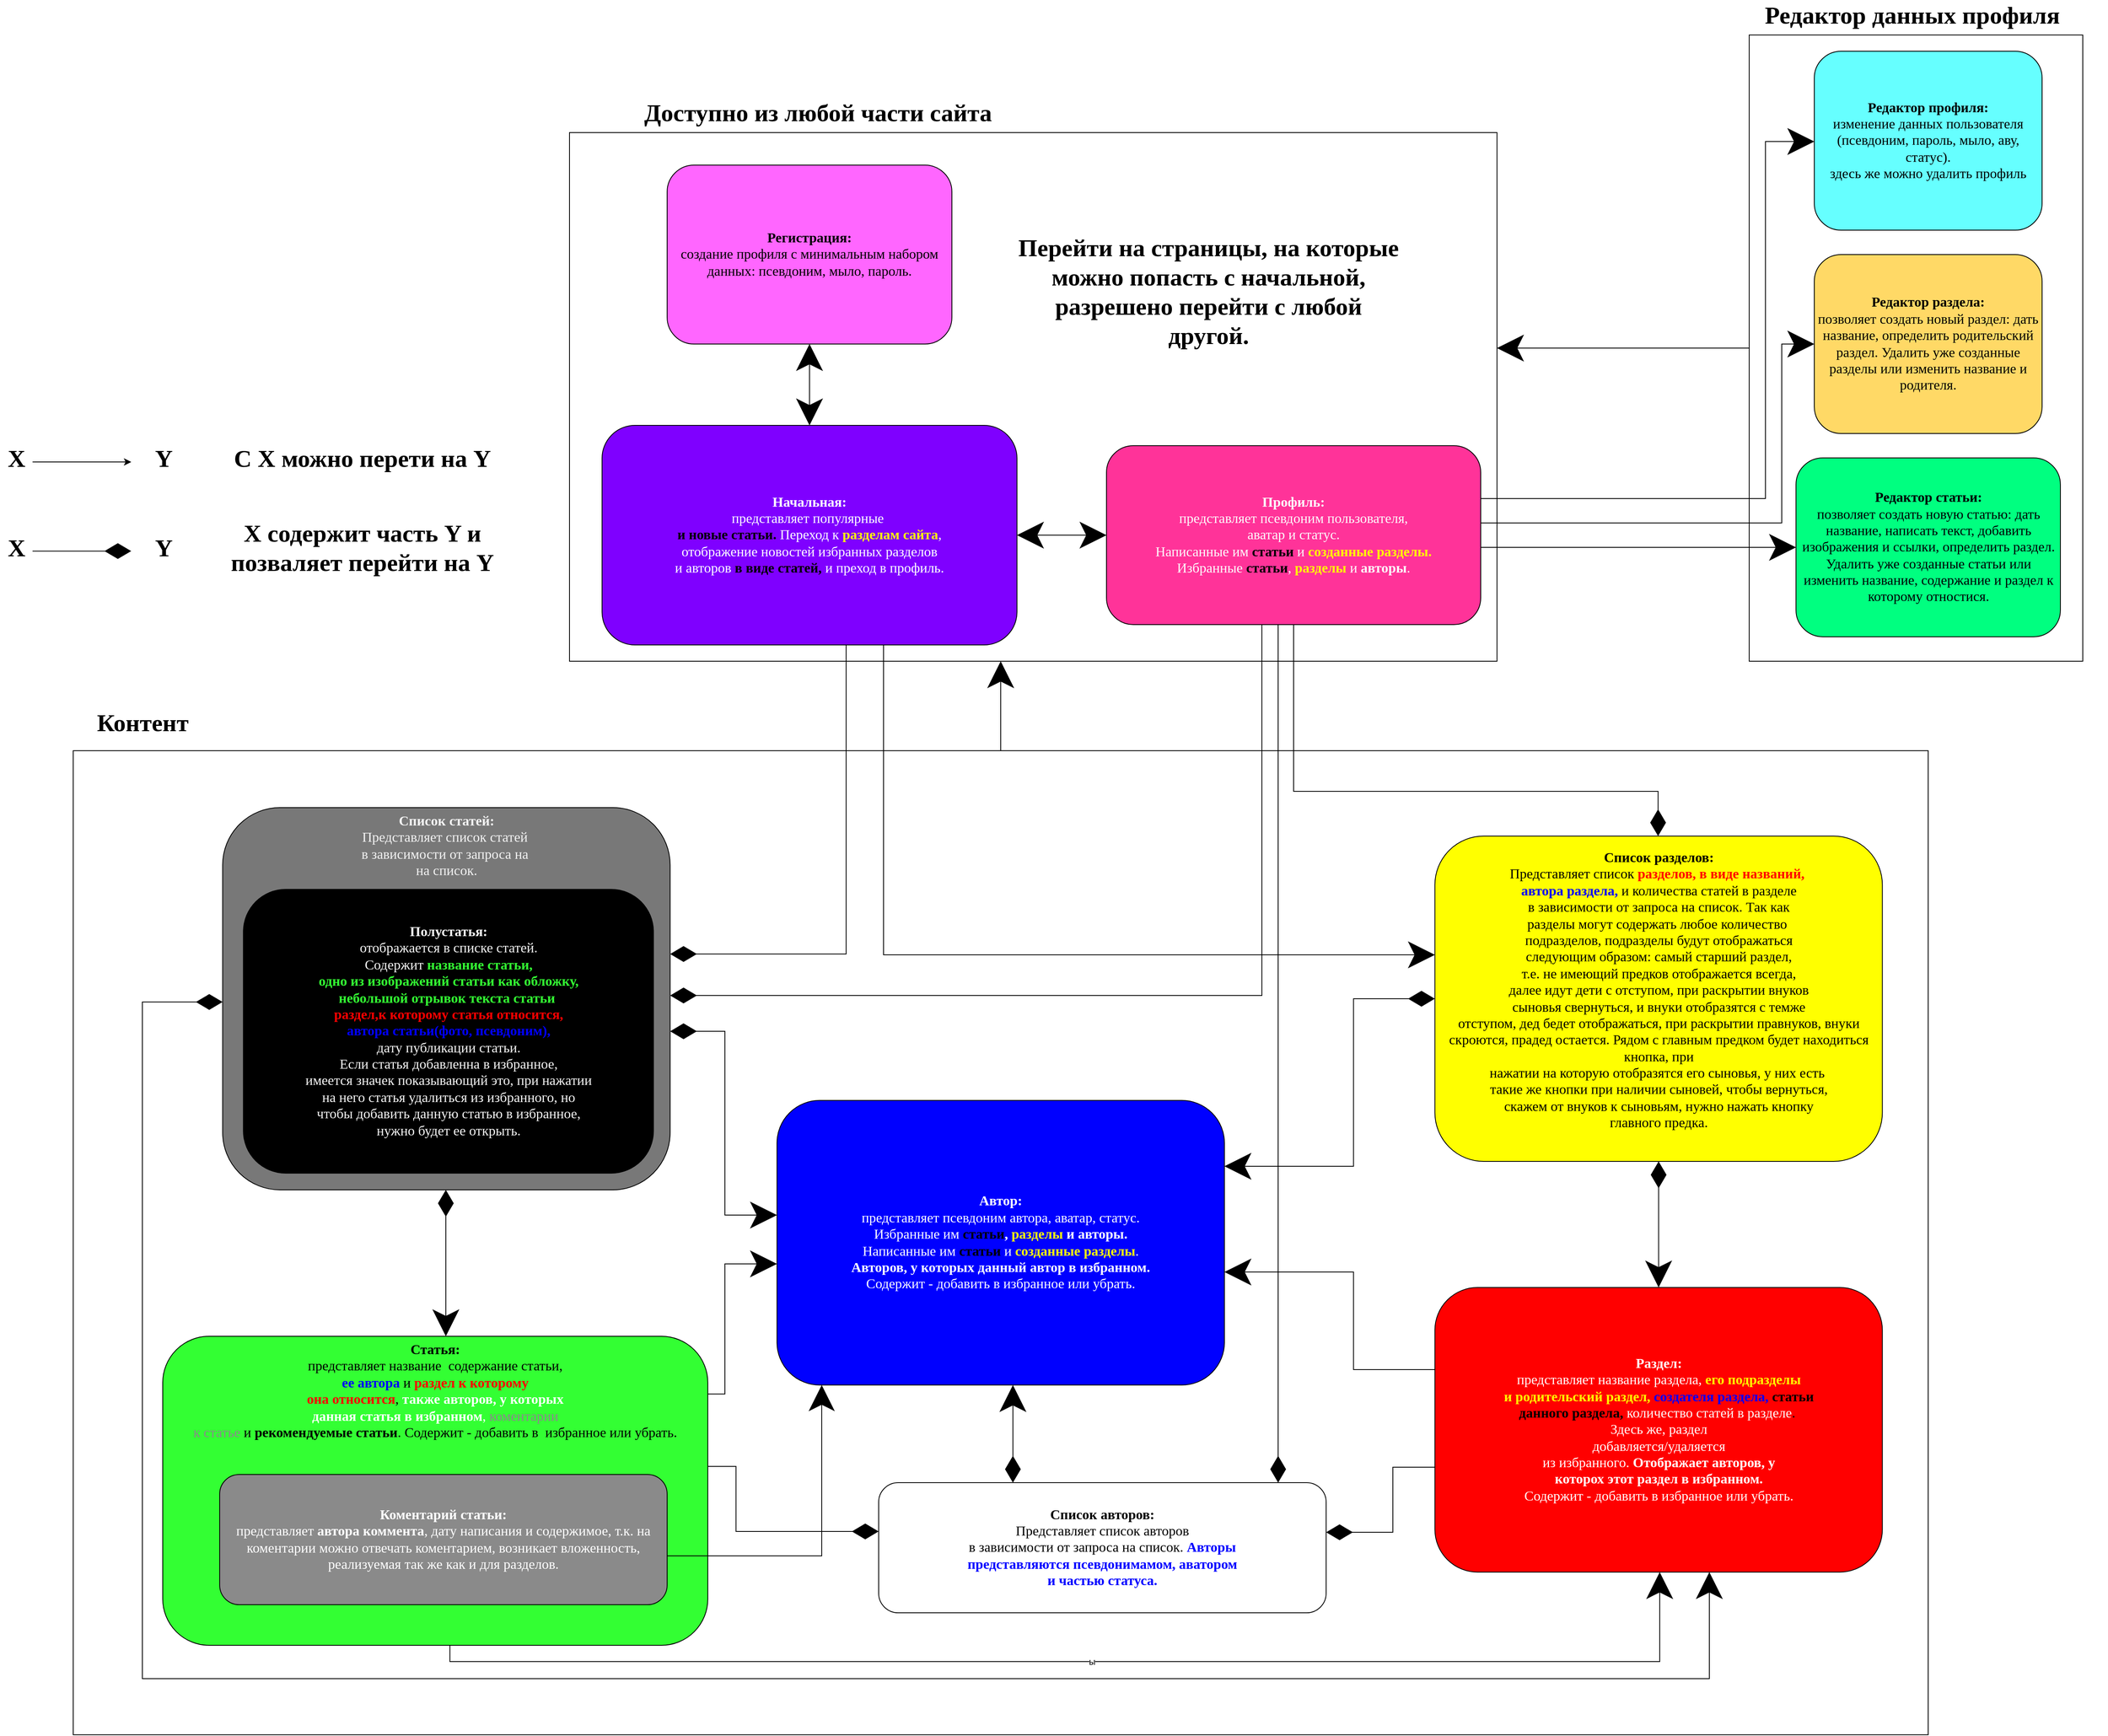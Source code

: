 <mxfile version="12.5.3" type="device"><diagram id="wG_tpY8O_DguVIn1kkBD" name="Page-1"><mxGraphModel dx="2727" dy="2433" grid="1" gridSize="10" guides="1" tooltips="1" connect="1" arrows="1" fold="1" page="1" pageScale="1" pageWidth="827" pageHeight="1169" math="0" shadow="0"><root><mxCell id="0"/><mxCell id="1" parent="0"/><mxCell id="JPevrZyY3c664q0i-Gw--48" style="edgeStyle=orthogonalEdgeStyle;rounded=0;orthogonalLoop=1;jettySize=auto;html=1;startArrow=classic;startFill=1;endArrow=classic;endFill=1;fontFamily=Verdana;fontSize=15;" parent="1" edge="1"><mxGeometry relative="1" as="geometry"><Array as="points"><mxPoint x="520" y="460"/><mxPoint x="520" y="460"/></Array><mxPoint x="520.571" y="760.0" as="sourcePoint"/></mxGeometry></mxCell><mxCell id="JPevrZyY3c664q0i-Gw--23" value="" style="rounded=0;whiteSpace=wrap;html=1;fillColor=none;" parent="1" vertex="1"><mxGeometry x="-90" y="140" width="2280" height="1210" as="geometry"/></mxCell><mxCell id="JPevrZyY3c664q0i-Gw--55" value="&lt;font face=&quot;Verdana&quot;&gt;&lt;span style=&quot;font-size: 17px&quot;&gt;&lt;b&gt;Редактор статьи:&lt;br&gt;&lt;/b&gt;&lt;/span&gt;&lt;/font&gt;&lt;span style=&quot;font-family: &amp;#34;verdana&amp;#34; ; font-size: 17px&quot;&gt;позволяет создать новую статью: дать название, написать текст, добавить изображения и ссылки, определить раздел. Удалить уже созданные статьи или изменить название, содержание и раздел к которому отностися.&lt;/span&gt;&lt;font face=&quot;Verdana&quot;&gt;&lt;span style=&quot;font-size: 17px&quot;&gt;&lt;br&gt;&lt;/span&gt;&lt;/font&gt;" style="rounded=1;whiteSpace=wrap;html=1;fillColor=#00FF80;strokeColor=#000000;align=center;" parent="1" vertex="1"><mxGeometry x="2027.5" y="-220.06" width="325" height="220" as="geometry"/></mxCell><mxCell id="JPevrZyY3c664q0i-Gw--56" value="&lt;font face=&quot;Verdana&quot;&gt;&lt;span style=&quot;font-size: 17px&quot;&gt;&lt;b&gt;Редактор раздела:&lt;br&gt;&lt;/b&gt;позволяет создать новый раздел: дать название, определить родительский раздел. Удалить уже созданные разделы или изменить название и родителя.&lt;br&gt;&lt;/span&gt;&lt;/font&gt;" style="rounded=1;whiteSpace=wrap;html=1;fillColor=#FFD966;strokeColor=#000000;align=center;gradientColor=none;" parent="1" vertex="1"><mxGeometry x="2050" y="-470" width="280" height="220" as="geometry"/></mxCell><mxCell id="JUhWJ-2ppcVAIWo0i9vZ-36" style="edgeStyle=orthogonalEdgeStyle;rounded=0;orthogonalLoop=1;jettySize=auto;html=1;startArrow=classic;startFill=1;endSize=30;startSize=30;" parent="1" source="JPevrZyY3c664q0i-Gw--70" target="JUhWJ-2ppcVAIWo0i9vZ-29" edge="1"><mxGeometry relative="1" as="geometry"/></mxCell><mxCell id="JPevrZyY3c664q0i-Gw--70" value="&lt;font face=&quot;Verdana&quot;&gt;&lt;span style=&quot;font-size: 17px&quot;&gt;&lt;b&gt;Регистрация:&lt;br&gt;&lt;/b&gt;создание профиля с минимальным набором данных: псевдоним, мыло, пароль.&lt;br&gt;&lt;/span&gt;&lt;/font&gt;" style="rounded=1;whiteSpace=wrap;html=1;fillColor=#FF66FF;strokeColor=#000000;align=center;" parent="1" vertex="1"><mxGeometry x="640" y="-580" width="350" height="220" as="geometry"/></mxCell><mxCell id="JUhWJ-2ppcVAIWo0i9vZ-2" value="&lt;div&gt;&lt;b style=&quot;font-size: 17px ; font-family: &amp;#34;verdana&amp;#34;&quot;&gt;&lt;font color=&quot;#f2f2f2&quot;&gt;Список статей:&lt;/font&gt;&lt;/b&gt;&lt;/div&gt;&lt;font color=&quot;#f2f2f2&quot;&gt;&lt;span style=&quot;font-size: 17px&quot;&gt;&lt;div&gt;&lt;span style=&quot;font-family: &amp;#34;verdana&amp;#34;&quot;&gt;Представляет список статей&amp;nbsp;&lt;/span&gt;&lt;/div&gt;&lt;/span&gt;&lt;span style=&quot;font-family: &amp;#34;verdana&amp;#34; ; font-size: 17px&quot;&gt;&lt;div&gt;&lt;span&gt;в зависимости от запроса на&amp;nbsp;&lt;/span&gt;&lt;/div&gt;&lt;div&gt;&lt;span&gt;на список.&lt;/span&gt;&lt;/div&gt;&lt;/span&gt;&lt;span style=&quot;font-family: monospace ; font-size: 0px ; white-space: nowrap&quot;&gt;&lt;div&gt;%3CmxGraphModel%3E%3Croot%3E%3CmxCell%20id%3D%220%22%2F%3E%3CmxCell%20id%3D%221%22%20parent%3D%220%22%2F%3E%3CmxCell%20id%3D%222%22%20value%3D%22%22%20style%3D%22endArrow%3Dclassic%3BstartArrow%3Dclassic%3Bhtml%3D1%3BfontFamily%3DVerdana%3BfontSize%3D15%3BexitX%3D0.9%3BexitY%3D-0.003%3BexitDx%3D0%3BexitDy%3D0%3BentryX%3D0.031%3BentryY%3D0.965%3BentryDx%3D0%3BentryDy%3D0%3BentryPerimeter%3D0%3BexitPerimeter%3D0%3B%22%20edge%3D%221%22%20parent%3D%221%22%3E%3CmxGeometry%20width%3D%2250%22%20height%3D%2250%22%20relative%3D%221%22%20as%3D%22geometry%22%3E%3CmxPoint%20x%3D%22-68.0%22%20y%3D%22519.34%22%20as%3D%22sourcePoint%22%2F%3E%3CmxPoint%20x%3D%228.68%22%20y%3D%22412.3%22%20as%3D%22targetPoint%22%2F%3E%3C%2FmxGeometry%3E%3C%2FmxCell%3E%3C%2Froot%3E%3C%2FmxGraphModel%3E&lt;/div&gt;&lt;/span&gt;&lt;/font&gt;" style="rounded=1;whiteSpace=wrap;html=1;fillColor=#787878;strokeColor=#000000;align=center;verticalAlign=top;" parent="1" vertex="1"><mxGeometry x="93.67" y="210" width="550" height="470" as="geometry"/></mxCell><mxCell id="JUhWJ-2ppcVAIWo0i9vZ-28" style="edgeStyle=orthogonalEdgeStyle;rounded=0;orthogonalLoop=1;jettySize=auto;html=1;startArrow=diamondThin;startFill=1;endSize=30;startSize=30;" parent="1" source="JUhWJ-2ppcVAIWo0i9vZ-2" target="JUhWJ-2ppcVAIWo0i9vZ-8" edge="1"><mxGeometry relative="1" as="geometry"><Array as="points"><mxPoint x="-5" y="449"/><mxPoint x="-5" y="1281"/><mxPoint x="1921" y="1281"/></Array><mxPoint x="70" y="449" as="sourcePoint"/></mxGeometry></mxCell><mxCell id="JUhWJ-2ppcVAIWo0i9vZ-3" value="&lt;font style=&quot;font-size: 17px&quot;&gt;&lt;font face=&quot;Verdana&quot;&gt;&lt;font color=&quot;#f5f5f5&quot;&gt;&lt;font style=&quot;font-size: 17px&quot;&gt;&lt;b&gt;Полустатья:&lt;/b&gt;&lt;/font&gt; &lt;br&gt;отображается в списке статей.&lt;br&gt;Содержит&lt;/font&gt; &lt;b&gt;&lt;font color=&quot;#33ff33&quot;&gt;название статьи, &lt;br&gt;одно из изображений статьи&amp;nbsp;как обложку, &lt;br&gt;небольшой отрывок текста статьи&lt;/font&gt;&lt;/b&gt;,&lt;br&gt;&lt;b&gt;&lt;font color=&quot;#ff0000&quot;&gt;раздел,к которому статья относится,&lt;/font&gt;&lt;/b&gt; &lt;br&gt;&lt;b&gt;&lt;font color=&quot;#0000ff&quot;&gt;автора статьи(фото, псевдоним),&lt;/font&gt;&lt;/b&gt; &lt;br&gt;&lt;font color=&quot;#f5f5f5&quot;&gt;дату публикации статьи.&lt;br&gt;Если статья добавленна в избранное,&lt;br&gt;имеется значек показывающий это, при нажатии &lt;br&gt;на него статья удалиться из избранного, но &lt;br&gt;чтобы добавить данную статью в избранное,&lt;br&gt;нужно будет ее открыть.&lt;/font&gt;&lt;/font&gt;&lt;br&gt;&lt;/font&gt;" style="rounded=1;whiteSpace=wrap;html=1;fillColor=#000000;strokeColor=none;" parent="1" vertex="1"><mxGeometry x="118.67" y="310" width="505" height="350" as="geometry"/></mxCell><mxCell id="JUhWJ-2ppcVAIWo0i9vZ-21" style="edgeStyle=orthogonalEdgeStyle;rounded=0;orthogonalLoop=1;jettySize=auto;html=1;startArrow=none;startFill=0;endArrow=classic;endFill=1;endSize=30;startSize=30;" parent="1" source="JUhWJ-2ppcVAIWo0i9vZ-4" target="JUhWJ-2ppcVAIWo0i9vZ-13" edge="1"><mxGeometry relative="1" as="geometry"><Array as="points"><mxPoint x="711" y="931"/><mxPoint x="711" y="771"/></Array></mxGeometry></mxCell><mxCell id="JUhWJ-2ppcVAIWo0i9vZ-22" style="edgeStyle=orthogonalEdgeStyle;rounded=0;orthogonalLoop=1;jettySize=auto;html=1;startArrow=classic;startFill=1;endArrow=diamondThin;endFill=1;endSize=30;startSize=30;" parent="1" source="JUhWJ-2ppcVAIWo0i9vZ-4" target="JUhWJ-2ppcVAIWo0i9vZ-2" edge="1"><mxGeometry relative="1" as="geometry"><Array as="points"><mxPoint x="368" y="760"/><mxPoint x="368" y="760"/></Array><mxPoint x="370" y="700" as="targetPoint"/></mxGeometry></mxCell><mxCell id="JUhWJ-2ppcVAIWo0i9vZ-23" value="ы" style="edgeStyle=orthogonalEdgeStyle;rounded=0;orthogonalLoop=1;jettySize=auto;html=1;startArrow=none;startFill=0;endSize=30;startSize=30;" parent="1" source="JUhWJ-2ppcVAIWo0i9vZ-4" target="JUhWJ-2ppcVAIWo0i9vZ-8" edge="1"><mxGeometry relative="1" as="geometry"><Array as="points"><mxPoint x="373" y="1260"/><mxPoint x="1860" y="1260"/></Array></mxGeometry></mxCell><mxCell id="JUhWJ-2ppcVAIWo0i9vZ-27" style="edgeStyle=orthogonalEdgeStyle;rounded=0;orthogonalLoop=1;jettySize=auto;html=1;startArrow=none;startFill=0;endSize=30;startSize=30;endArrow=diamondThin;endFill=1;" parent="1" source="JUhWJ-2ppcVAIWo0i9vZ-4" target="JUhWJ-2ppcVAIWo0i9vZ-12" edge="1"><mxGeometry relative="1" as="geometry"><Array as="points"><mxPoint x="724.67" y="1020"/><mxPoint x="724.67" y="1100"/></Array></mxGeometry></mxCell><mxCell id="JUhWJ-2ppcVAIWo0i9vZ-4" value="&lt;font face=&quot;Verdana&quot;&gt;&lt;span style=&quot;font-size: 17px&quot;&gt;&lt;b&gt;Статья:&lt;br&gt;&lt;/b&gt;представляет название&amp;nbsp; содержание статьи, &lt;br&gt;&lt;b&gt;&lt;font color=&quot;#0000ff&quot;&gt;ее автора&lt;/font&gt;&lt;/b&gt; и &lt;font color=&quot;#ff0000&quot;&gt;&lt;b&gt;раздел к которому &lt;/b&gt;&lt;/font&gt;&lt;br&gt;&lt;b&gt;&lt;font color=&quot;#ff0000&quot;&gt;она относится&lt;/font&gt;&lt;/b&gt;, &lt;font color=&quot;#ffffff&quot;&gt;&lt;b&gt;также авторов, у которых &lt;br&gt;данная статья в избранном&lt;/b&gt;,&lt;/font&gt; &lt;font color=&quot;#8a8a8a&quot;&gt;коментарии &lt;br&gt;к статье&lt;/font&gt; и &lt;b&gt;рекомендуемые статьи&lt;/b&gt;.&amp;nbsp;&lt;/span&gt;&lt;/font&gt;&lt;span style=&quot;font-family: &amp;#34;verdana&amp;#34; ; font-size: 17px&quot;&gt;Содержит - добавить в&amp;nbsp;&amp;nbsp;&lt;/span&gt;&lt;span style=&quot;font-family: &amp;#34;verdana&amp;#34; ; font-size: 17px&quot;&gt;избранное или убрать.&lt;/span&gt;&lt;font face=&quot;Verdana&quot;&gt;&lt;span style=&quot;font-size: 17px&quot;&gt;&lt;br&gt;&lt;/span&gt;&lt;/font&gt;" style="rounded=1;whiteSpace=wrap;html=1;fillColor=#33FF33;strokeColor=#000000;align=center;verticalAlign=top;" parent="1" vertex="1"><mxGeometry x="20" y="860" width="670" height="380" as="geometry"/></mxCell><mxCell id="JUhWJ-2ppcVAIWo0i9vZ-24" style="edgeStyle=orthogonalEdgeStyle;rounded=0;orthogonalLoop=1;jettySize=auto;html=1;startArrow=diamondThin;startFill=1;endSize=30;startSize=30;" parent="1" source="JUhWJ-2ppcVAIWo0i9vZ-7" target="JUhWJ-2ppcVAIWo0i9vZ-8" edge="1"><mxGeometry relative="1" as="geometry"/></mxCell><mxCell id="JUhWJ-2ppcVAIWo0i9vZ-7" value="&lt;div&gt;&lt;b style=&quot;font-size: 17px ; font-family: &amp;#34;verdana&amp;#34;&quot;&gt;Список разделов:&lt;/b&gt;&lt;/div&gt;&lt;span style=&quot;font-size: 17px&quot;&gt;&lt;div&gt;&lt;span style=&quot;font-family: &amp;#34;verdana&amp;#34;&quot;&gt;Представляет список &lt;b&gt;&lt;font color=&quot;#ff0000&quot;&gt;разделов, в виде названий,&amp;nbsp;&lt;/font&gt;&lt;/b&gt;&lt;/span&gt;&lt;/div&gt;&lt;div&gt;&lt;span style=&quot;font-family: &amp;#34;verdana&amp;#34;&quot;&gt;&lt;font color=&quot;#0000ff&quot;&gt;&lt;b&gt;автора раздела,&lt;/b&gt; &lt;/font&gt;и количества статей в разделе&lt;/span&gt;&lt;/div&gt;&lt;/span&gt;&lt;span style=&quot;font-family: &amp;#34;verdana&amp;#34; ; font-size: 17px&quot;&gt;&lt;div&gt;&lt;span&gt;в зависимости от запроса&amp;nbsp;&lt;/span&gt;&lt;span&gt;на список. Так как&lt;br&gt;разделы могут содержать любое количество&amp;nbsp;&lt;/span&gt;&lt;/div&gt;&lt;div&gt;&lt;span&gt;подразделов, подразделы будут отображаться &lt;br&gt;следующим образом: самый старший раздел,&lt;br&gt;т.е. не имеющий предков отображается всегда,&lt;/span&gt;&lt;/div&gt;&lt;div&gt;далее идут дети с отступом, при раскрытии внуков&lt;br&gt;сыновья свернуться, и внуки отобразятся с темже &lt;br&gt;отступом, дед бедет отображаться, при раскрытии правнуков, внуки скроются, прадед остается. Рядом с главным предком будет находиться кнопка, при &lt;br&gt;нажатии на которую отобразятся его сыновья, у них есть&amp;nbsp;&lt;br&gt;такие же кнопки при наличии сыновей, чтобы вернуться,&lt;br&gt;скажем от внуков к сыновьям, нужно нажать кнопку&lt;br&gt;главного предка.&lt;br&gt;&lt;span style=&quot;font-family: monospace ; font-size: 0px ; white-space: nowrap&quot;&gt;т.е.%3CmxGraphModel%3E%3Croot%3E%3CmxCell%20id%3D%220%22%2F%3E%3CmxCell%20id%3D%221%22%20parent%3D%220%22%2F%3E%3CmxCell%20id%3D%222%22%20value%3D%22%22%20style%3D%22endArrow%3Dclassic%3BstartArrow%3Dclassic%3Bhtml%3D1%3BfontFamily%3DVerdana%3BfontSize%3D15%3BexitX%3D0.9%3BexitY%3D-0.003%3BexitDx%3D0%3BexitDy%3D0%3BentryX%3D0.031%3BentryY%3D0.965%3BentryDx%3D0%3BentryDy%3D0%3BentryPerimeter%3D0%3BexitPerimeter%3D0%3B%22%20edge%3D%221%22%20parent%3D%221%22%3E%3CmxGeometry%20width%3D%2250%22%20height%3D%2250%22%20relative%3D%221%22%20as%3D%22geometry%22%3E%3CmxPoint%20x%3D%22-68.0%22%20y%3D%22519.34%22%20as%3D%22sourcePoint%22%2F%3E%3CmxPoint%20x%3D%228.68%22%20y%3D%22412.3%22%20as%3D%22targetPoint%22%2F%3E%3C%2FmxGeometry%3E%3C%2FmxCell%3E%3C%2Froot%3E%3C%2FmxGraphModel%3E&lt;/span&gt;&lt;/div&gt;&lt;/span&gt;" style="rounded=1;whiteSpace=wrap;html=1;fillColor=#FFFF00;strokeColor=#000000;align=center;verticalAlign=middle;" parent="1" vertex="1"><mxGeometry x="1583.67" y="245" width="550" height="400" as="geometry"/></mxCell><mxCell id="JUhWJ-2ppcVAIWo0i9vZ-25" style="edgeStyle=orthogonalEdgeStyle;rounded=0;orthogonalLoop=1;jettySize=auto;html=1;startArrow=none;startFill=0;endSize=30;startSize=30;" parent="1" source="JUhWJ-2ppcVAIWo0i9vZ-8" target="JUhWJ-2ppcVAIWo0i9vZ-13" edge="1"><mxGeometry relative="1" as="geometry"><mxPoint x="1443.67" y="749" as="targetPoint"/><Array as="points"><mxPoint x="1483.67" y="901"/><mxPoint x="1483.67" y="781"/></Array></mxGeometry></mxCell><mxCell id="JUhWJ-2ppcVAIWo0i9vZ-26" style="edgeStyle=orthogonalEdgeStyle;rounded=0;orthogonalLoop=1;jettySize=auto;html=1;startArrow=none;startFill=0;endSize=30;startSize=30;endArrow=diamondThin;endFill=1;" parent="1" source="JUhWJ-2ppcVAIWo0i9vZ-8" target="JUhWJ-2ppcVAIWo0i9vZ-12" edge="1"><mxGeometry relative="1" as="geometry"><Array as="points"><mxPoint x="1532" y="1021"/><mxPoint x="1532" y="1101"/></Array></mxGeometry></mxCell><mxCell id="JUhWJ-2ppcVAIWo0i9vZ-8" value="&lt;font face=&quot;Verdana&quot;&gt;&lt;span style=&quot;font-size: 17px&quot;&gt;&lt;b style=&quot;color: rgb(255 , 255 , 255)&quot;&gt;Раздел:&lt;br&gt;&lt;/b&gt;&lt;font color=&quot;#ffffff&quot;&gt;представляет название раздела, &lt;/font&gt;&lt;b&gt;&lt;font color=&quot;#ffff00&quot;&gt;его подразделы&lt;br&gt;&lt;/font&gt;&lt;/b&gt;&lt;/span&gt;&lt;/font&gt;&lt;span style=&quot;font-family: &amp;#34;verdana&amp;#34; ; font-size: 17px&quot;&gt;&lt;b&gt;&lt;font color=&quot;#ffff00&quot;&gt;и родительский раздел,&lt;/font&gt;&lt;/b&gt; &lt;b&gt;&lt;font color=&quot;#0000ff&quot;&gt;создателя раздела,&lt;/font&gt;&lt;/b&gt; &lt;b&gt;статьи &lt;/b&gt;&lt;br&gt;&lt;b&gt;данного раздела, &lt;/b&gt;&lt;font color=&quot;#fcfcfc&quot;&gt;количество статей в разделе&lt;/font&gt;.&lt;font color=&quot;#ffffff&quot;&gt;&amp;nbsp;&lt;br&gt;&lt;/font&gt;&lt;font color=&quot;#ffffff&quot;&gt;Здесь же, раздел &lt;br&gt;добавляется/удаляется &lt;/font&gt;&lt;br&gt;&lt;font color=&quot;#ffffff&quot;&gt;из избранного. &lt;b&gt;Отображает авторов, у&lt;/b&gt;&lt;/font&gt;&lt;b&gt;&lt;br&gt;&lt;/b&gt;&lt;/span&gt;&lt;font face=&quot;Verdana&quot;&gt;&lt;span style=&quot;font-size: 17px&quot;&gt;&lt;font color=&quot;#ffffff&quot;&gt;&lt;b&gt;которох этот раздел в избранном.&lt;br&gt;&lt;/b&gt;&lt;/font&gt;&lt;/span&gt;&lt;/font&gt;&lt;span style=&quot;color: rgb(255 , 255 , 255) ; font-family: &amp;#34;verdana&amp;#34; ; font-size: 17px&quot;&gt;Содержит - добавить в избранное или убрать.&lt;/span&gt;&lt;font face=&quot;Verdana&quot;&gt;&lt;span style=&quot;font-size: 17px&quot;&gt;&lt;br&gt;&lt;/span&gt;&lt;/font&gt;" style="rounded=1;whiteSpace=wrap;html=1;fillColor=#FF0000;strokeColor=#000000;align=center;" parent="1" vertex="1"><mxGeometry x="1583.67" y="800" width="550" height="350" as="geometry"/></mxCell><mxCell id="JUhWJ-2ppcVAIWo0i9vZ-16" style="edgeStyle=orthogonalEdgeStyle;rounded=0;orthogonalLoop=1;jettySize=auto;html=1;startArrow=diamondThin;startFill=1;endSize=30;startSize=30;endArrow=classic;endFill=1;" parent="1" source="JUhWJ-2ppcVAIWo0i9vZ-12" target="JUhWJ-2ppcVAIWo0i9vZ-13" edge="1"><mxGeometry relative="1" as="geometry"><Array as="points"><mxPoint x="1065" y="1000"/><mxPoint x="1065" y="1000"/></Array></mxGeometry></mxCell><mxCell id="JUhWJ-2ppcVAIWo0i9vZ-12" value="&lt;font face=&quot;Verdana&quot;&gt;&lt;span style=&quot;font-size: 17px&quot;&gt;&lt;b&gt;Список авторов:&lt;br&gt;&lt;/b&gt;Представляет список авторов&lt;br&gt;в зависимости от запроса на список. &lt;b&gt;&lt;font color=&quot;#0000ff&quot;&gt;Авторы &lt;br&gt;представляются псевдонимамом, аватором &lt;br&gt;и частью статуса.&lt;/font&gt;&lt;/b&gt;&lt;br&gt;&lt;/span&gt;&lt;/font&gt;" style="rounded=1;whiteSpace=wrap;html=1;fillColor=#FFFFFF;strokeColor=#000000;align=center;" parent="1" vertex="1"><mxGeometry x="900.0" y="1040" width="550" height="160" as="geometry"/></mxCell><mxCell id="JUhWJ-2ppcVAIWo0i9vZ-17" style="edgeStyle=orthogonalEdgeStyle;rounded=0;orthogonalLoop=1;jettySize=auto;html=1;startArrow=classic;startFill=1;endArrow=diamondThin;endFill=1;startSize=30;endSize=30;" parent="1" source="JUhWJ-2ppcVAIWo0i9vZ-13" target="JUhWJ-2ppcVAIWo0i9vZ-2" edge="1"><mxGeometry relative="1" as="geometry"><Array as="points"><mxPoint x="711" y="711"/><mxPoint x="711" y="485"/></Array><mxPoint x="670" y="485" as="targetPoint"/></mxGeometry></mxCell><mxCell id="JUhWJ-2ppcVAIWo0i9vZ-18" style="edgeStyle=orthogonalEdgeStyle;rounded=0;orthogonalLoop=1;jettySize=auto;html=1;startArrow=classic;startFill=1;endArrow=diamondThin;endFill=1;endSize=30;startSize=30;" parent="1" source="JUhWJ-2ppcVAIWo0i9vZ-13" target="JUhWJ-2ppcVAIWo0i9vZ-7" edge="1"><mxGeometry relative="1" as="geometry"><Array as="points"><mxPoint x="1483.67" y="651"/><mxPoint x="1483.67" y="445"/></Array></mxGeometry></mxCell><mxCell id="JUhWJ-2ppcVAIWo0i9vZ-13" value="&lt;font face=&quot;Verdana&quot; color=&quot;#ffffff&quot;&gt;&lt;span style=&quot;font-size: 17px&quot;&gt;&lt;b&gt;Автор:&lt;br&gt;&lt;/b&gt;&lt;/span&gt;&lt;/font&gt;&lt;font face=&quot;Verdana&quot;&gt;&lt;span style=&quot;font-size: 17px&quot;&gt;&lt;font color=&quot;#ffffff&quot;&gt;представляет псевдоним автора, аватар, статус.&lt;/font&gt;&lt;br&gt;&lt;font color=&quot;#ffffff&quot;&gt;Избранные им &lt;/font&gt;&lt;b&gt;статьи&lt;font color=&quot;#ffffff&quot;&gt;, &lt;/font&gt;&lt;font color=&quot;#ffff00&quot;&gt;разделы&lt;/font&gt;&lt;font color=&quot;#ffffff&quot;&gt; и авторы.&lt;/font&gt;&lt;/b&gt;&lt;br&gt;&lt;font color=&quot;#ffffff&quot;&gt;Написанные им &lt;/font&gt;&lt;b&gt;статьи&lt;/b&gt;&lt;font color=&quot;#ffffff&quot;&gt; и &lt;/font&gt;&lt;b&gt;&lt;font color=&quot;#ffff00&quot;&gt;созданные разделы&lt;/font&gt;&lt;/b&gt;&lt;font color=&quot;#ffffff&quot;&gt;.&lt;/font&gt;&lt;br&gt;&lt;font color=&quot;#ffffff&quot;&gt;&lt;b&gt;Авторов, у которых данный автор в избранном.&lt;br&gt;&lt;/b&gt;Содержит - добавить в избранное или убрать.&lt;/font&gt;&lt;br&gt;&lt;/span&gt;&lt;/font&gt;" style="rounded=1;whiteSpace=wrap;html=1;fillColor=#0000FF;strokeColor=#000000;align=center;" parent="1" vertex="1"><mxGeometry x="775.0" y="570" width="550" height="350" as="geometry"/></mxCell><mxCell id="JUhWJ-2ppcVAIWo0i9vZ-31" style="edgeStyle=orthogonalEdgeStyle;rounded=0;orthogonalLoop=1;jettySize=auto;html=1;startArrow=none;startFill=0;endSize=30;startSize=30;endArrow=diamondThin;endFill=1;" parent="1" source="JUhWJ-2ppcVAIWo0i9vZ-29" target="JUhWJ-2ppcVAIWo0i9vZ-2" edge="1"><mxGeometry relative="1" as="geometry"><Array as="points"><mxPoint x="860" y="390"/></Array><mxPoint x="660" y="390" as="targetPoint"/></mxGeometry></mxCell><mxCell id="JUhWJ-2ppcVAIWo0i9vZ-32" style="edgeStyle=orthogonalEdgeStyle;rounded=0;orthogonalLoop=1;jettySize=auto;html=1;startArrow=none;startFill=0;endSize=30;startSize=30;" parent="1" source="JUhWJ-2ppcVAIWo0i9vZ-29" target="JUhWJ-2ppcVAIWo0i9vZ-7" edge="1"><mxGeometry relative="1" as="geometry"><Array as="points"><mxPoint x="906" y="391"/></Array></mxGeometry></mxCell><mxCell id="JUhWJ-2ppcVAIWo0i9vZ-45" style="edgeStyle=orthogonalEdgeStyle;rounded=0;orthogonalLoop=1;jettySize=auto;html=1;startArrow=classic;startFill=1;endSize=30;startSize=30;" parent="1" source="JUhWJ-2ppcVAIWo0i9vZ-29" target="JUhWJ-2ppcVAIWo0i9vZ-44" edge="1"><mxGeometry relative="1" as="geometry"/></mxCell><mxCell id="JUhWJ-2ppcVAIWo0i9vZ-29" value="&lt;font face=&quot;Verdana&quot;&gt;&lt;span style=&quot;font-size: 17px&quot;&gt;&lt;font color=&quot;#ffffff&quot; style=&quot;font-weight: bold&quot;&gt;Начальная:&lt;/font&gt;&lt;br&gt;&lt;font color=&quot;#ffffff&quot;&gt;представляет популярные&amp;nbsp;&lt;/font&gt;&lt;br&gt;&lt;b&gt;и новые статьи.&lt;/b&gt;&lt;font color=&quot;#ffffff&quot;&gt; Переход к &lt;/font&gt;&lt;font color=&quot;#ffff00&quot;&gt;&lt;b&gt;разделам сайта&lt;/b&gt;&lt;/font&gt;&lt;font color=&quot;#ffffff&quot;&gt;,&lt;/font&gt;&lt;br&gt;&lt;font color=&quot;#ffffff&quot;&gt;отображение новостей избранных разделов&lt;br&gt;и авторов &lt;/font&gt;&lt;b&gt;в виде статей,&lt;/b&gt;&lt;font color=&quot;#ffffff&quot;&gt; и преход в профиль.&lt;/font&gt;&lt;br&gt;&lt;/span&gt;&lt;/font&gt;" style="rounded=1;whiteSpace=wrap;html=1;fillColor=#7F00FF;strokeColor=#000000;align=center;" parent="1" vertex="1"><mxGeometry x="560" y="-260" width="510" height="270" as="geometry"/></mxCell><mxCell id="JUhWJ-2ppcVAIWo0i9vZ-34" value="&lt;font style=&quot;font-size: 30px&quot; face=&quot;Verdana&quot;&gt;&lt;b&gt;Контент&lt;/b&gt;&lt;/font&gt;" style="text;html=1;align=center;verticalAlign=middle;resizable=0;points=[];autosize=1;" parent="1" vertex="1"><mxGeometry x="-80" y="90" width="150" height="30" as="geometry"/></mxCell><mxCell id="4uBnXGKPOH98ceLNeoOS-1" style="edgeStyle=orthogonalEdgeStyle;rounded=0;orthogonalLoop=1;jettySize=auto;html=1;endArrow=classic;endFill=1;endSize=29;" edge="1" parent="1" source="JUhWJ-2ppcVAIWo0i9vZ-37" target="JUhWJ-2ppcVAIWo0i9vZ-13"><mxGeometry relative="1" as="geometry"><Array as="points"><mxPoint x="830" y="1130"/></Array></mxGeometry></mxCell><mxCell id="JUhWJ-2ppcVAIWo0i9vZ-37" value="&lt;font face=&quot;Verdana&quot;&gt;&lt;span style=&quot;font-size: 17px&quot;&gt;&lt;font color=&quot;#ffffff&quot;&gt;&lt;b&gt;Коментарий статьи: &lt;/b&gt;&lt;br&gt;представляет &lt;b&gt;автора коммента&lt;/b&gt;, дату написания и содержимое, т.к. на коментарии можно отвечать коментарием, возникает вложенность, &lt;br&gt;реализуемая так же как и для разделов.&lt;/font&gt;&lt;br&gt;&lt;/span&gt;&lt;/font&gt;" style="rounded=1;whiteSpace=wrap;html=1;fillColor=#8A8A8A;strokeColor=#000000;align=center;" parent="1" vertex="1"><mxGeometry x="90" y="1030" width="550" height="160" as="geometry"/></mxCell><mxCell id="JUhWJ-2ppcVAIWo0i9vZ-46" style="edgeStyle=orthogonalEdgeStyle;rounded=0;orthogonalLoop=1;jettySize=auto;html=1;startArrow=none;startFill=0;endSize=30;startSize=30;endArrow=diamondThin;endFill=1;" parent="1" source="JUhWJ-2ppcVAIWo0i9vZ-44" target="JUhWJ-2ppcVAIWo0i9vZ-2" edge="1"><mxGeometry relative="1" as="geometry"><Array as="points"><mxPoint x="1371" y="441"/></Array><mxPoint x="660" y="441" as="targetPoint"/></mxGeometry></mxCell><mxCell id="JUhWJ-2ppcVAIWo0i9vZ-47" style="edgeStyle=orthogonalEdgeStyle;rounded=0;orthogonalLoop=1;jettySize=auto;html=1;startArrow=none;startFill=0;endArrow=diamondThin;endFill=1;endSize=30;" parent="1" source="JUhWJ-2ppcVAIWo0i9vZ-44" target="JUhWJ-2ppcVAIWo0i9vZ-7" edge="1"><mxGeometry relative="1" as="geometry"><Array as="points"><mxPoint x="1410" y="190"/><mxPoint x="1858" y="190"/></Array></mxGeometry></mxCell><mxCell id="JUhWJ-2ppcVAIWo0i9vZ-48" style="edgeStyle=orthogonalEdgeStyle;rounded=0;orthogonalLoop=1;jettySize=auto;html=1;startArrow=none;startFill=0;endSize=30;startSize=30;endArrow=diamondThin;endFill=1;" parent="1" source="JUhWJ-2ppcVAIWo0i9vZ-44" target="JUhWJ-2ppcVAIWo0i9vZ-12" edge="1"><mxGeometry relative="1" as="geometry"><Array as="points"><mxPoint x="1391" y="340"/><mxPoint x="1391" y="340"/></Array></mxGeometry></mxCell><mxCell id="JUhWJ-2ppcVAIWo0i9vZ-58" style="edgeStyle=orthogonalEdgeStyle;rounded=0;orthogonalLoop=1;jettySize=auto;html=1;startArrow=none;startFill=0;endArrow=classic;endFill=1;endSize=30;startSize=30;" parent="1" source="JUhWJ-2ppcVAIWo0i9vZ-44" target="JPevrZyY3c664q0i-Gw--55" edge="1"><mxGeometry relative="1" as="geometry"><Array as="points"><mxPoint x="1730" y="-110"/><mxPoint x="1730" y="-110"/></Array></mxGeometry></mxCell><mxCell id="JUhWJ-2ppcVAIWo0i9vZ-60" style="edgeStyle=orthogonalEdgeStyle;rounded=0;orthogonalLoop=1;jettySize=auto;html=1;startArrow=none;startFill=0;endArrow=classic;endFill=1;endSize=30;startSize=30;" parent="1" source="JUhWJ-2ppcVAIWo0i9vZ-44" target="JPevrZyY3c664q0i-Gw--56" edge="1"><mxGeometry relative="1" as="geometry"><Array as="points"><mxPoint x="2010" y="-140"/><mxPoint x="2010" y="-360"/></Array></mxGeometry></mxCell><mxCell id="JUhWJ-2ppcVAIWo0i9vZ-61" style="edgeStyle=orthogonalEdgeStyle;rounded=0;orthogonalLoop=1;jettySize=auto;html=1;startArrow=none;startFill=0;endArrow=classic;endFill=1;endSize=30;startSize=30;" parent="1" source="JUhWJ-2ppcVAIWo0i9vZ-44" target="JUhWJ-2ppcVAIWo0i9vZ-49" edge="1"><mxGeometry relative="1" as="geometry"><mxPoint x="1990.0" y="-430" as="targetPoint"/><Array as="points"><mxPoint x="1990" y="-170"/><mxPoint x="1990" y="-609"/></Array></mxGeometry></mxCell><mxCell id="JUhWJ-2ppcVAIWo0i9vZ-44" value="&lt;font face=&quot;Verdana&quot;&gt;&lt;span style=&quot;font-size: 17px&quot;&gt;&lt;b style=&quot;color: rgb(252 , 252 , 252)&quot;&gt;Профиль:&lt;br&gt;&lt;/b&gt;&lt;font color=&quot;#fcfcfc&quot;&gt;представляет псевдоним пользователя, &lt;/font&gt;&lt;br&gt;&lt;font color=&quot;#fcfcfc&quot;&gt;аватар и статус.&lt;/font&gt;&lt;br&gt;&lt;font color=&quot;#fcfcfc&quot;&gt;Написанные им &lt;/font&gt;&lt;b&gt;статьи&lt;/b&gt;&lt;font color=&quot;#fcfcfc&quot;&gt; и &lt;/font&gt;&lt;b&gt;&lt;font color=&quot;#ffff00&quot;&gt;созданные разделы.&lt;/font&gt;&lt;/b&gt;&lt;br&gt;&lt;font color=&quot;#fcfcfc&quot;&gt;Избранные &lt;/font&gt;&lt;b&gt;статьи&lt;/b&gt;&lt;font color=&quot;#fcfcfc&quot;&gt;, &lt;/font&gt;&lt;b&gt;&lt;font color=&quot;#ffff00&quot;&gt;разделы &lt;/font&gt;&lt;/b&gt;&lt;font color=&quot;#fcfcfc&quot;&gt;и &lt;/font&gt;&lt;b style=&quot;color: rgb(252 , 252 , 252)&quot;&gt;авторы&lt;/b&gt;&lt;font color=&quot;#fcfcfc&quot;&gt;.&lt;/font&gt;&lt;br&gt;&lt;/span&gt;&lt;/font&gt;" style="rounded=1;whiteSpace=wrap;html=1;fillColor=#FF3399;strokeColor=#000000;align=center;" parent="1" vertex="1"><mxGeometry x="1180" y="-235" width="460" height="220" as="geometry"/></mxCell><mxCell id="JUhWJ-2ppcVAIWo0i9vZ-49" value="&lt;font face=&quot;Verdana&quot;&gt;&lt;span style=&quot;font-size: 17px&quot;&gt;&lt;b&gt;Редактор профиля:&lt;br&gt;&lt;/b&gt;изменение данных пользователя (псевдоним, пароль, мыло, аву, статус).&lt;br&gt;здесь же можно удалить профиль&lt;br&gt;&lt;/span&gt;&lt;/font&gt;" style="rounded=1;whiteSpace=wrap;html=1;fillColor=#66FFFF;strokeColor=#000000;align=center;" parent="1" vertex="1"><mxGeometry x="2050" y="-720" width="280" height="220" as="geometry"/></mxCell><mxCell id="JUhWJ-2ppcVAIWo0i9vZ-55" style="edgeStyle=orthogonalEdgeStyle;rounded=0;orthogonalLoop=1;jettySize=auto;html=1;startArrow=classic;startFill=1;endArrow=none;endFill=0;endSize=30;startSize=30;" parent="1" source="JUhWJ-2ppcVAIWo0i9vZ-53" target="JPevrZyY3c664q0i-Gw--23" edge="1"><mxGeometry relative="1" as="geometry"><Array as="points"><mxPoint x="1050" y="70"/><mxPoint x="1050" y="70"/></Array></mxGeometry></mxCell><mxCell id="JUhWJ-2ppcVAIWo0i9vZ-53" value="" style="rounded=0;whiteSpace=wrap;html=1;strokeColor=#000000;fillColor=none;" parent="1" vertex="1"><mxGeometry x="520" y="-620" width="1140" height="650" as="geometry"/></mxCell><mxCell id="JUhWJ-2ppcVAIWo0i9vZ-54" value="&lt;font style=&quot;font-size: 30px&quot; face=&quot;Verdana&quot;&gt;&lt;b&gt;Доступно из любой части сайта&lt;/b&gt;&lt;/font&gt;" style="text;html=1;align=center;verticalAlign=middle;resizable=0;points=[];autosize=1;" parent="1" vertex="1"><mxGeometry x="540" y="-660" width="570" height="30" as="geometry"/></mxCell><mxCell id="JUhWJ-2ppcVAIWo0i9vZ-63" style="edgeStyle=orthogonalEdgeStyle;rounded=0;orthogonalLoop=1;jettySize=auto;html=1;startArrow=none;startFill=0;endArrow=classic;endFill=1;endSize=30;startSize=30;" parent="1" source="JUhWJ-2ppcVAIWo0i9vZ-56" target="JUhWJ-2ppcVAIWo0i9vZ-53" edge="1"><mxGeometry relative="1" as="geometry"><Array as="points"><mxPoint x="1740" y="-355"/><mxPoint x="1740" y="-355"/></Array></mxGeometry></mxCell><mxCell id="JUhWJ-2ppcVAIWo0i9vZ-56" value="" style="rounded=0;whiteSpace=wrap;html=1;strokeColor=#000000;fillColor=none;" parent="1" vertex="1"><mxGeometry x="1970" y="-740" width="410" height="770" as="geometry"/></mxCell><mxCell id="JUhWJ-2ppcVAIWo0i9vZ-62" value="&lt;font style=&quot;font-size: 30px&quot; face=&quot;Verdana&quot;&gt;&lt;b&gt;Редактор данных профиля&lt;/b&gt;&lt;/font&gt;" style="text;html=1;align=center;verticalAlign=middle;resizable=0;points=[];autosize=1;" parent="1" vertex="1"><mxGeometry x="1930" y="-780" width="480" height="30" as="geometry"/></mxCell><mxCell id="JUhWJ-2ppcVAIWo0i9vZ-64" value="&lt;font style=&quot;font-size: 30px&quot; face=&quot;Verdana&quot;&gt;&lt;b&gt;Перейти на страницы, на которые&lt;br&gt;можно попасть с начальной,&lt;br&gt;разрешено перейти с любой&lt;br&gt;другой.&lt;br&gt;&lt;/b&gt;&lt;/font&gt;" style="text;html=1;align=center;verticalAlign=middle;resizable=0;points=[];autosize=1;" parent="1" vertex="1"><mxGeometry x="1000.0" y="-470" width="610" height="90" as="geometry"/></mxCell><mxCell id="JUhWJ-2ppcVAIWo0i9vZ-68" value="" style="endArrow=classic;html=1;endFill=1;" parent="1" edge="1"><mxGeometry width="50" height="50" relative="1" as="geometry"><mxPoint x="-140" y="-215" as="sourcePoint"/><mxPoint x="-18.67" y="-215" as="targetPoint"/></mxGeometry></mxCell><mxCell id="JUhWJ-2ppcVAIWo0i9vZ-71" value="" style="endArrow=diamondThin;html=1;endFill=1;endSize=30;" parent="1" edge="1"><mxGeometry width="50" height="50" relative="1" as="geometry"><mxPoint x="-140.0" y="-105.4" as="sourcePoint"/><mxPoint x="-18.67" y="-105.4" as="targetPoint"/></mxGeometry></mxCell><mxCell id="JUhWJ-2ppcVAIWo0i9vZ-75" value="&lt;font style=&quot;font-size: 30px&quot; face=&quot;Verdana&quot;&gt;&lt;b&gt;X&lt;/b&gt;&lt;/font&gt;" style="text;html=1;align=center;verticalAlign=middle;resizable=0;points=[];autosize=1;" parent="1" vertex="1"><mxGeometry x="-180" y="-235" width="40" height="30" as="geometry"/></mxCell><mxCell id="JUhWJ-2ppcVAIWo0i9vZ-77" value="&lt;font style=&quot;font-size: 30px&quot; face=&quot;Verdana&quot;&gt;&lt;b&gt;X&lt;/b&gt;&lt;/font&gt;" style="text;html=1;align=center;verticalAlign=middle;resizable=0;points=[];autosize=1;" parent="1" vertex="1"><mxGeometry x="-180" y="-125.06" width="40" height="30" as="geometry"/></mxCell><mxCell id="JUhWJ-2ppcVAIWo0i9vZ-78" value="&lt;font style=&quot;font-size: 30px&quot; face=&quot;Verdana&quot;&gt;&lt;b&gt;Y&lt;/b&gt;&lt;/font&gt;" style="text;html=1;align=center;verticalAlign=middle;resizable=0;points=[];autosize=1;" parent="1" vertex="1"><mxGeometry x="1.33" y="-235" width="40" height="30" as="geometry"/></mxCell><mxCell id="JUhWJ-2ppcVAIWo0i9vZ-80" value="&lt;font style=&quot;font-size: 30px&quot; face=&quot;Verdana&quot;&gt;&lt;b&gt;Y&lt;/b&gt;&lt;/font&gt;" style="text;html=1;align=center;verticalAlign=middle;resizable=0;points=[];autosize=1;" parent="1" vertex="1"><mxGeometry x="1.33" y="-125.06" width="40" height="30" as="geometry"/></mxCell><mxCell id="JUhWJ-2ppcVAIWo0i9vZ-90" value="&lt;font style=&quot;font-size: 30px&quot; face=&quot;Verdana&quot;&gt;&lt;b&gt;C X можно перети на Y&lt;/b&gt;&lt;/font&gt;" style="text;html=1;align=center;verticalAlign=middle;resizable=0;points=[];autosize=1;" parent="1" vertex="1"><mxGeometry x="60" y="-235" width="410" height="30" as="geometry"/></mxCell><mxCell id="JUhWJ-2ppcVAIWo0i9vZ-92" value="&lt;font style=&quot;font-size: 30px&quot; face=&quot;Verdana&quot;&gt;&lt;b&gt;X содержит часть Y и&lt;br&gt;позваляет перейти на Y&lt;br&gt;&lt;/b&gt;&lt;/font&gt;" style="text;html=1;align=center;verticalAlign=middle;resizable=0;points=[];autosize=1;" parent="1" vertex="1"><mxGeometry x="50" y="-135.06" width="430" height="50" as="geometry"/></mxCell></root></mxGraphModel></diagram></mxfile>